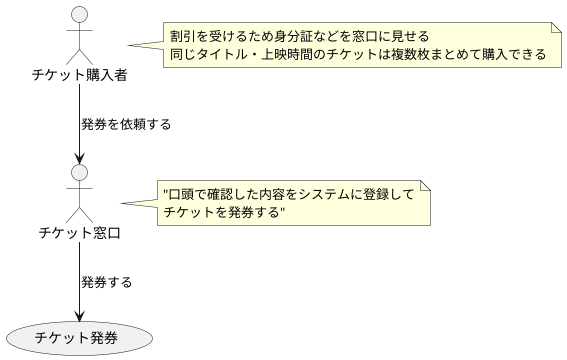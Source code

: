 @startuml

actor :チケット窓口: as seller
note right of seller: "口頭で確認した内容をシステムに登録して\nチケットを発券する"

actor :チケット購入者: as user
note right of user: 割引を受けるため身分証などを窓口に見せる\n同じタイトル・上映時間のチケットは複数枚まとめて購入できる

usecase (チケット発券) as issue

seller --> issue : 発券する
user --> seller : 発券を依頼する
@enduml